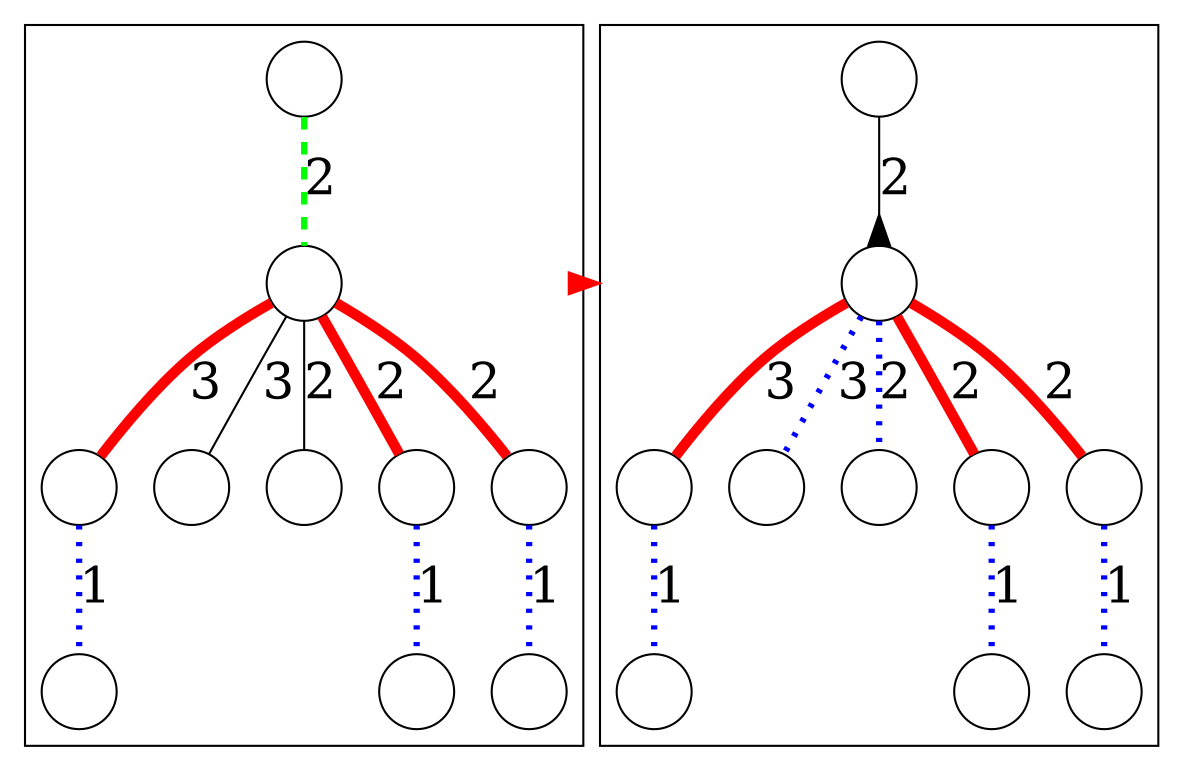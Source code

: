 digraph
{
	compound = true;
	node [shape=circle, label=""];
	edge [dir=both, arrowtail=none, arrowhead=none, arrowsize=1.5, fontsize=24];

	subgraph cluster2before
	{
		n2g -> n2p [label=2, color=green, penwidth=3, style=dashed];
		n2p -> n2c0 [label=3, color=red, penwidth=5];
		n2p -> n2c1 [label=3];
		n2p -> n2c2 [label=2];
		n2p -> n2c3 [label=2, color=red, penwidth=5];
		n2p -> n2c4 [label=2, color=red, penwidth=5];
		n2c0 -> n2d0 [label=1, color=blue, style=dotted, penwidth=3];
		n2c3 -> n2d3 [label=1, color=blue, style=dotted, penwidth=3];
		n2c4 -> n2d4 [label=1, color=blue, style=dotted, penwidth=3];
	}

	subgraph cluster2after
	{
		n2g_ -> n2p_ [label=2, arrowhead=inv];
		n2p_ -> n2c0_ [label=3, color=red, penwidth=5];
		n2p_ -> n2c1_ [label=3, color=blue, style=dotted, penwidth=3];
		n2p_ -> n2c2_ [label=2, color=blue, style=dotted, penwidth=3];
		n2p_ -> n2c3_ [label=2, color=red, penwidth=5];
		n2p_ -> n2c4_ [label=2, color=red, penwidth=5];
		n2c0_ -> n2d0_ [label=1, color=blue, style=dotted, penwidth=3];
		n2c3_ -> n2d3_ [label=1, color=blue, style=dotted, penwidth=3];
		n2c4_ -> n2d4_ [label=1, color=blue, style=dotted, penwidth=3];
	}

	n2p -> n2p_ [arrowhead=normal, color=red, ltail=cluster2before, lhead=cluster2after, constraint=false];
}
